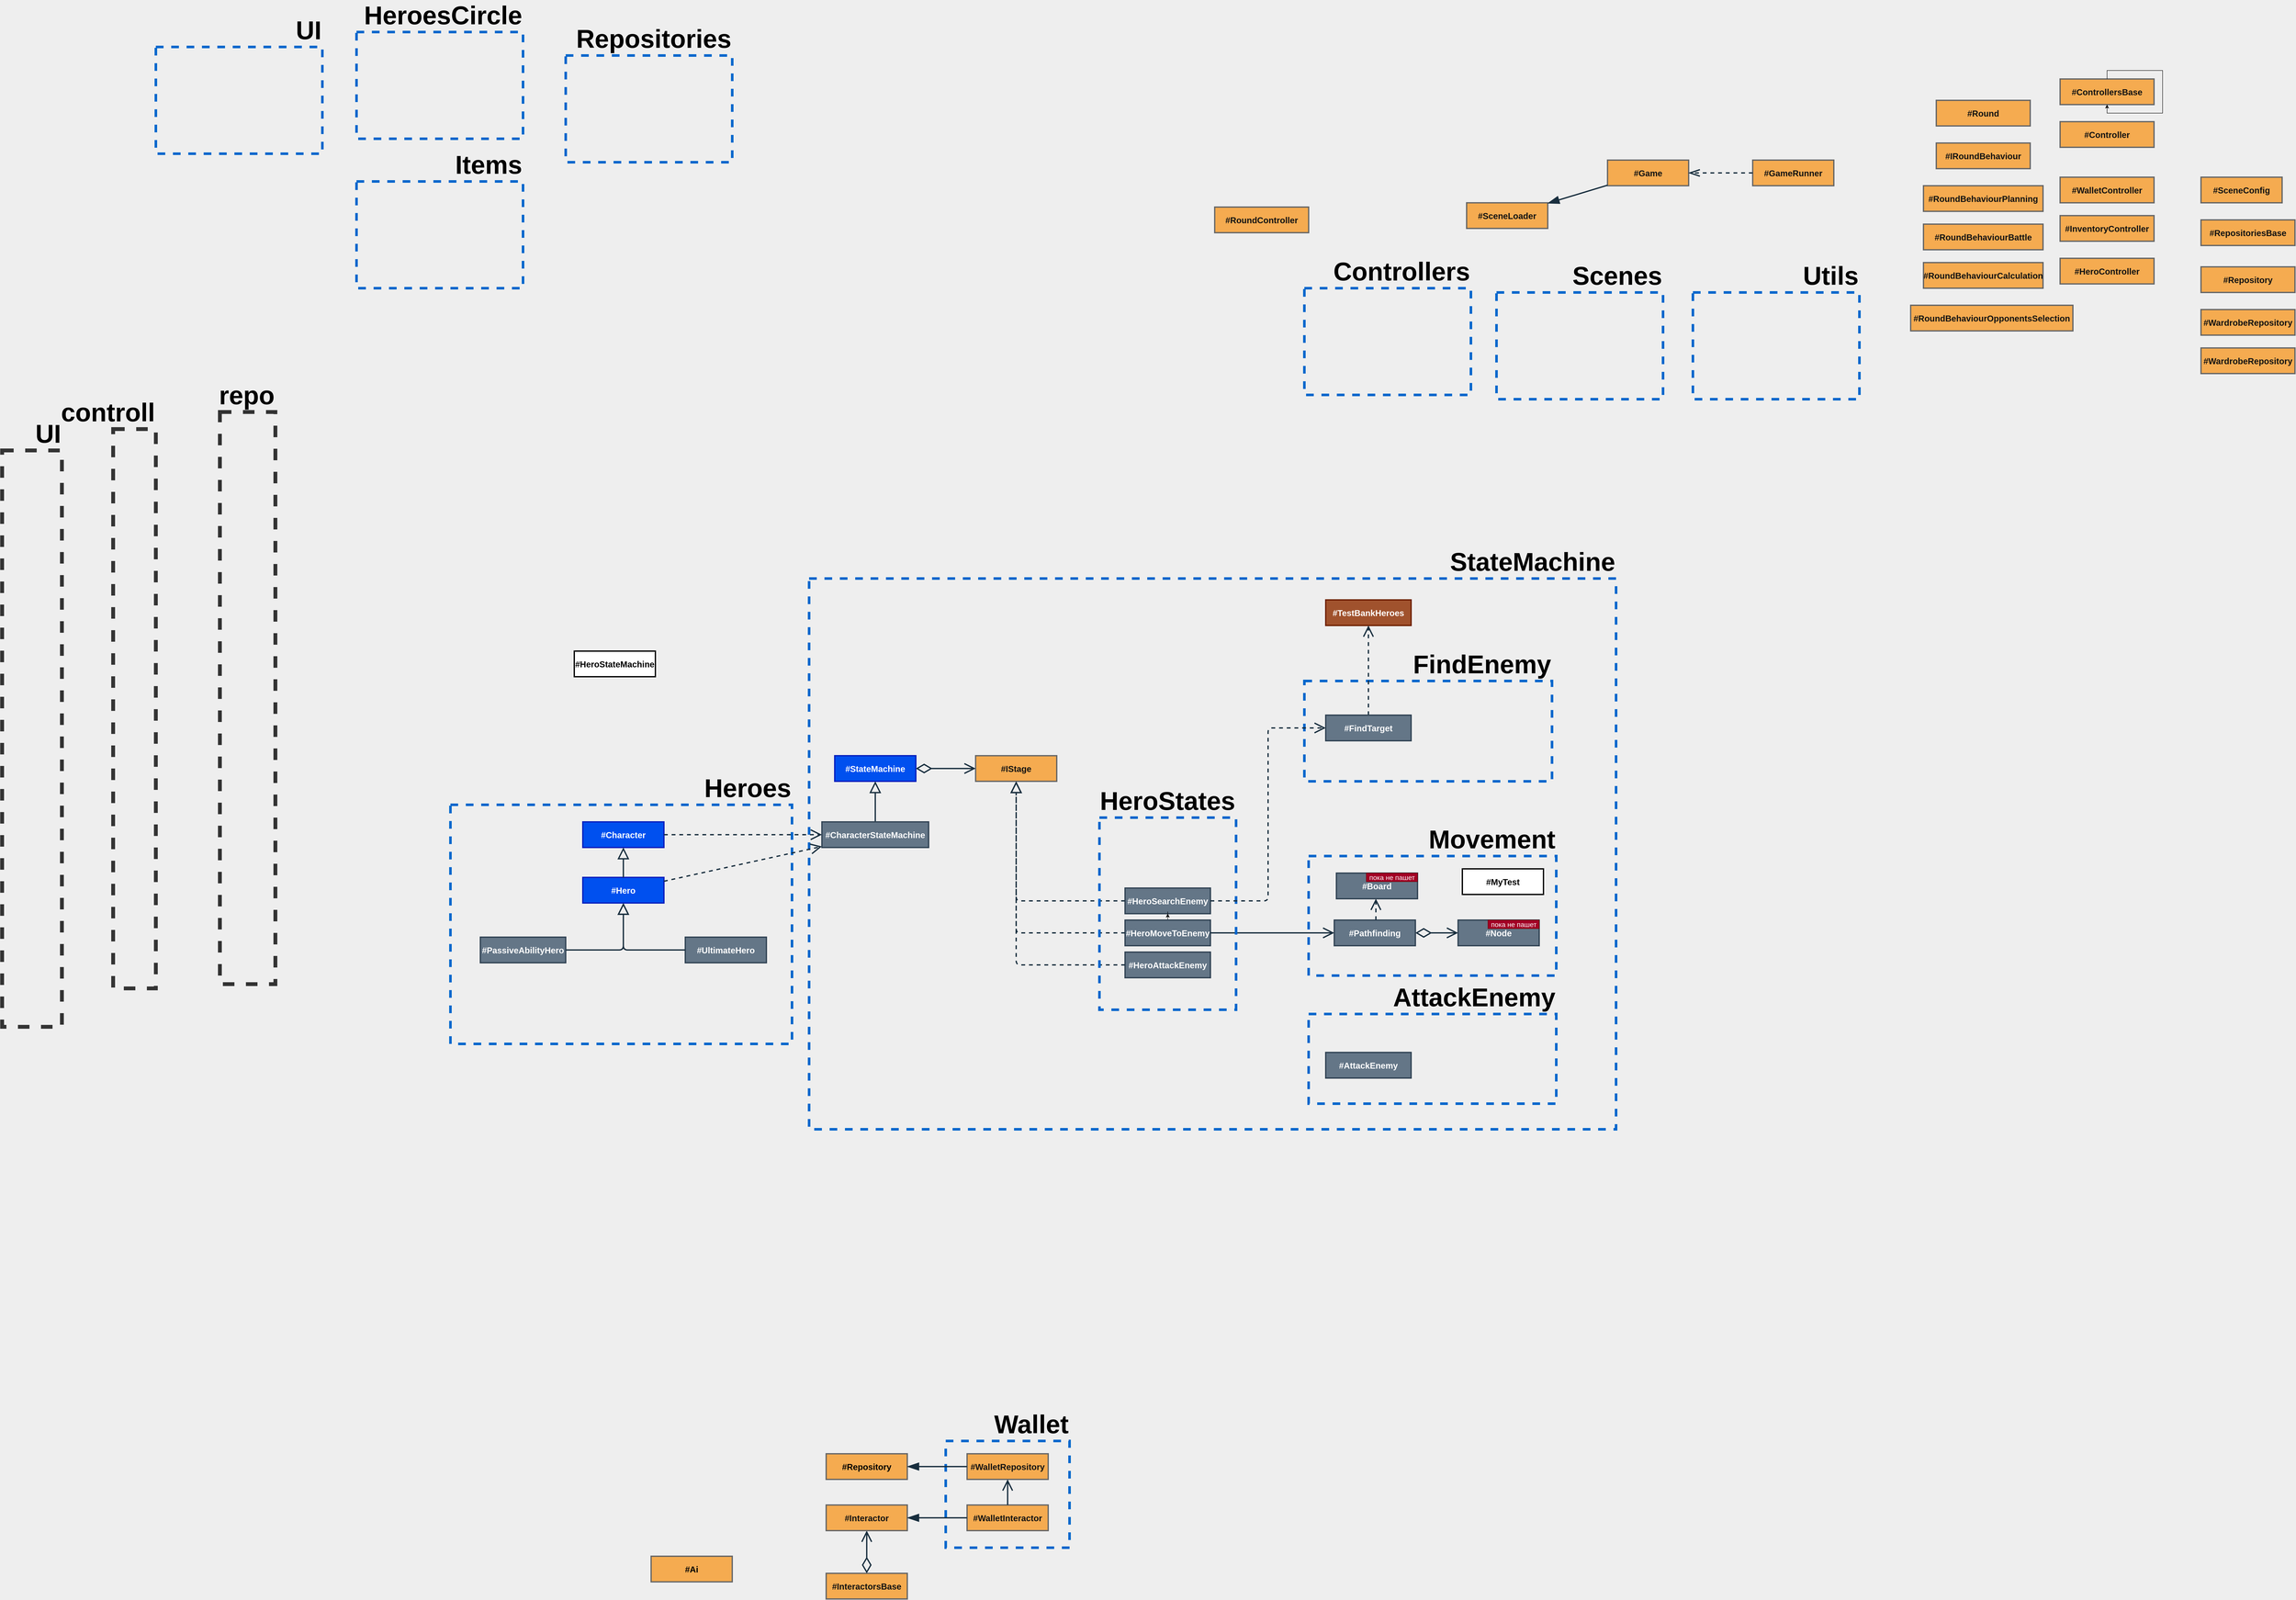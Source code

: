 <mxfile>
    <diagram id="mgcd5vxj7Ai942f27eH_" name="Страница 1">
        <mxGraphModel dx="4901" dy="3918" grid="1" gridSize="10" guides="1" tooltips="1" connect="1" arrows="1" fold="1" page="0" pageScale="1" pageWidth="827" pageHeight="1169" background="#EEEEEE" math="0" shadow="0">
            <root>
                <mxCell id="0"/>
                <mxCell id="1" parent="0"/>
                <mxCell id="4" value="#Repository" style="whiteSpace=wrap;fillColor=#F5AB50;labelBackgroundColor=none;strokeWidth=3;strokeColor=#666666;fontSize=20;fontStyle=1;fontColor=#000000;" parent="1" vertex="1">
                    <mxGeometry x="-1480" y="280" width="190" height="60" as="geometry"/>
                </mxCell>
                <mxCell id="5" value="#InteractorsBase" style="whiteSpace=wrap;fillColor=#F5AB50;labelBackgroundColor=none;strokeWidth=3;strokeColor=#666666;fontSize=20;fontStyle=1;fontColor=#121212;" parent="1" vertex="1">
                    <mxGeometry x="-1480" y="560" width="190" height="60" as="geometry"/>
                </mxCell>
                <mxCell id="6" value="&lt;div&gt;&lt;font color=&quot;#000000&quot;&gt;Wallet&lt;/font&gt;&lt;/div&gt;" style="rounded=0;whiteSpace=wrap;html=1;fontSize=60;fillColor=none;dashed=1;strokeWidth=6;align=right;horizontal=1;verticalAlign=bottom;fontStyle=1;labelPosition=center;verticalLabelPosition=top;imageAspect=1;editable=1;movable=1;backgroundOutline=0;strokeColor=#0066CC;connectable=0;allowArrows=0;snapToPoint=0;perimeter=rectanglePerimeter;fixDash=0;autosize=0;container=1;dropTarget=0;collapsible=0;recursiveResize=1;absoluteArcSize=0;noLabel=0;portConstraintRotation=0;comic=0;moveCells=0;rotatable=0;pointerEvents=0;" parent="1" vertex="1">
                    <mxGeometry x="-1200" y="250" width="290" height="250" as="geometry"/>
                </mxCell>
                <mxCell id="9" style="rounded=1;sketch=0;orthogonalLoop=1;jettySize=auto;html=1;fontColor=#1A1A1A;startArrow=diamondThin;startFill=0;endArrow=open;endFill=0;startSize=30;endSize=20;targetPerimeterSpacing=0;strokeColor=#182E3E;strokeWidth=3;edgeStyle=elbowEdgeStyle;" parent="1" source="5" target="14" edge="1">
                    <mxGeometry relative="1" as="geometry">
                        <mxPoint x="-1700" y="70" as="sourcePoint"/>
                        <mxPoint x="-1010" y="70" as="targetPoint"/>
                    </mxGeometry>
                </mxCell>
                <mxCell id="11" value="&lt;div style=&quot;font-size: 60px&quot;&gt;&lt;font color=&quot;#000000&quot;&gt;UI&lt;/font&gt;&lt;/div&gt;" style="rounded=0;whiteSpace=wrap;html=1;fontSize=60;fillColor=none;dashed=1;strokeWidth=9;align=right;horizontal=1;verticalAlign=bottom;fontStyle=1;labelPosition=center;verticalLabelPosition=top;imageAspect=1;editable=1;movable=0;backgroundOutline=0;connectable=0;allowArrows=0;snapToPoint=0;perimeter=rectanglePerimeter;fixDash=0;autosize=0;container=1;dropTarget=0;collapsible=0;recursiveResize=1;absoluteArcSize=0;noLabel=0;portConstraintRotation=0;comic=0;moveCells=0;rotatable=0;pointerEvents=0;strokeColor=#333333;" parent="1" vertex="1">
                    <mxGeometry x="-3410" y="-2070" width="140" height="1350" as="geometry"/>
                </mxCell>
                <mxCell id="12" value="&lt;div style=&quot;font-size: 60px&quot;&gt;&lt;font color=&quot;#000000&quot;&gt;controll&lt;/font&gt;&lt;/div&gt;" style="rounded=0;whiteSpace=wrap;html=1;fontSize=60;fillColor=none;dashed=1;strokeWidth=9;align=right;horizontal=1;verticalAlign=bottom;fontStyle=1;labelPosition=center;verticalLabelPosition=top;imageAspect=1;editable=1;movable=0;backgroundOutline=0;connectable=0;allowArrows=0;snapToPoint=0;perimeter=rectanglePerimeter;fixDash=0;autosize=0;container=1;dropTarget=0;collapsible=0;recursiveResize=1;absoluteArcSize=0;noLabel=0;portConstraintRotation=0;comic=0;moveCells=0;rotatable=0;pointerEvents=0;strokeColor=#333333;" parent="1" vertex="1">
                    <mxGeometry x="-3150" y="-2120" width="100" height="1310" as="geometry"/>
                </mxCell>
                <mxCell id="13" value="&lt;div style=&quot;font-size: 60px&quot;&gt;&lt;font color=&quot;#000000&quot;&gt;repo&lt;/font&gt;&lt;/div&gt;" style="rounded=0;whiteSpace=wrap;html=1;fontSize=60;fillColor=none;dashed=1;strokeWidth=9;align=right;horizontal=1;verticalAlign=bottom;fontStyle=1;labelPosition=center;verticalLabelPosition=top;imageAspect=1;editable=1;movable=0;backgroundOutline=0;connectable=0;allowArrows=0;snapToPoint=0;perimeter=rectanglePerimeter;fixDash=0;autosize=0;container=1;dropTarget=0;collapsible=0;recursiveResize=1;absoluteArcSize=0;noLabel=0;portConstraintRotation=0;comic=0;moveCells=0;rotatable=0;pointerEvents=0;strokeColor=#333333;" parent="1" vertex="1">
                    <mxGeometry x="-2900" y="-2160" width="130" height="1340" as="geometry"/>
                </mxCell>
                <mxCell id="14" value="#Interactor" style="whiteSpace=wrap;fillColor=#F5AB50;labelBackgroundColor=none;strokeWidth=3;strokeColor=#666666;fontSize=20;fontStyle=1;fontColor=#121212;" parent="1" vertex="1">
                    <mxGeometry x="-1480" y="400" width="190" height="60" as="geometry"/>
                </mxCell>
                <mxCell id="15" value="#WalletRepository" style="whiteSpace=wrap;fillColor=#F5AB50;labelBackgroundColor=none;strokeWidth=3;strokeColor=#666666;fontSize=20;fontStyle=1;fontColor=#121212;" parent="1" vertex="1">
                    <mxGeometry x="-1150" y="280" width="190" height="60" as="geometry"/>
                </mxCell>
                <mxCell id="16" value="#WalletInteractor" style="whiteSpace=wrap;fillColor=#F5AB50;labelBackgroundColor=none;strokeWidth=3;strokeColor=#666666;fontSize=20;fontStyle=1;fontColor=#121212;" parent="1" vertex="1">
                    <mxGeometry x="-1150" y="400" width="190" height="60" as="geometry"/>
                </mxCell>
                <mxCell id="17" style="rounded=1;sketch=0;orthogonalLoop=1;jettySize=auto;html=1;fontColor=#1A1A1A;startArrow=none;startFill=0;endArrow=blockThin;endFill=1;startSize=30;endSize=20;targetPerimeterSpacing=0;strokeColor=#182E3E;strokeWidth=3;" parent="1" source="16" target="14" edge="1">
                    <mxGeometry relative="1" as="geometry">
                        <mxPoint x="-1080" y="840" as="sourcePoint"/>
                        <mxPoint x="-1570" y="560" as="targetPoint"/>
                    </mxGeometry>
                </mxCell>
                <mxCell id="18" style="rounded=1;sketch=0;orthogonalLoop=1;jettySize=auto;html=1;fontColor=#1A1A1A;startArrow=none;startFill=0;endArrow=blockThin;endFill=1;startSize=30;endSize=20;targetPerimeterSpacing=0;strokeColor=#182E3E;strokeWidth=3;" parent="1" source="15" target="4" edge="1">
                    <mxGeometry relative="1" as="geometry">
                        <mxPoint x="-1140" y="680" as="sourcePoint"/>
                        <mxPoint x="-1560" y="590" as="targetPoint"/>
                    </mxGeometry>
                </mxCell>
                <mxCell id="20" style="rounded=1;sketch=0;orthogonalLoop=1;jettySize=auto;html=1;fontColor=#1A1A1A;startArrow=none;startFill=0;endArrow=open;endFill=0;startSize=30;endSize=20;targetPerimeterSpacing=0;strokeColor=#182E3E;strokeWidth=3;edgeStyle=elbowEdgeStyle;" parent="1" source="16" target="15" edge="1">
                    <mxGeometry relative="1" as="geometry">
                        <mxPoint x="-1870" y="170.0" as="sourcePoint"/>
                        <mxPoint x="-1180" y="170.0" as="targetPoint"/>
                    </mxGeometry>
                </mxCell>
                <mxCell id="21" value="#Board" style="whiteSpace=wrap;fillColor=#647687;labelBackgroundColor=none;strokeWidth=3;strokeColor=#314354;fontSize=20;fontStyle=1;fontColor=#ffffff;" parent="1" vertex="1">
                    <mxGeometry x="-285" y="-1080" width="190" height="60" as="geometry"/>
                </mxCell>
                <mxCell id="22" value="#Pathfinding" style="whiteSpace=wrap;fillColor=#647687;labelBackgroundColor=none;strokeWidth=3;strokeColor=#314354;fontSize=20;fontStyle=1;fontColor=#ffffff;" parent="1" vertex="1">
                    <mxGeometry x="-290" y="-970" width="190" height="60" as="geometry"/>
                </mxCell>
                <mxCell id="23" value="#Node" style="whiteSpace=wrap;fillColor=#647687;labelBackgroundColor=none;strokeWidth=3;strokeColor=#314354;fontSize=20;fontStyle=1;fontColor=#ffffff;" parent="1" vertex="1">
                    <mxGeometry y="-970" width="190" height="60" as="geometry"/>
                </mxCell>
                <mxCell id="24" style="rounded=1;sketch=0;orthogonalLoop=1;jettySize=auto;html=1;fontColor=#1A1A1A;startArrow=diamondThin;startFill=0;endArrow=open;endFill=0;startSize=30;endSize=20;targetPerimeterSpacing=0;strokeColor=#182E3E;strokeWidth=3;edgeStyle=elbowEdgeStyle;" parent="1" source="22" target="23" edge="1">
                    <mxGeometry relative="1" as="geometry">
                        <mxPoint x="305" y="-340" as="sourcePoint"/>
                        <mxPoint x="305" y="-440" as="targetPoint"/>
                    </mxGeometry>
                </mxCell>
                <mxCell id="25" value="#Ai" style="whiteSpace=wrap;fillColor=#F5AB50;labelBackgroundColor=none;strokeWidth=3;strokeColor=#666666;fontSize=20;fontStyle=1;fontColor=#000000;" parent="1" vertex="1">
                    <mxGeometry x="-1890" y="520" width="190" height="60" as="geometry"/>
                </mxCell>
                <mxCell id="26" style="rounded=1;sketch=0;orthogonalLoop=1;jettySize=auto;html=1;fontColor=#1A1A1A;startArrow=none;startFill=0;endArrow=open;endFill=0;startSize=30;endSize=20;targetPerimeterSpacing=0;strokeColor=#182E3E;strokeWidth=3;edgeStyle=elbowEdgeStyle;dashed=1;" parent="1" source="22" target="21" edge="1">
                    <mxGeometry relative="1" as="geometry">
                        <mxPoint x="-45" y="-260" as="sourcePoint"/>
                        <mxPoint x="-45" y="-390" as="targetPoint"/>
                    </mxGeometry>
                </mxCell>
                <mxCell id="27" value="#Game" style="whiteSpace=wrap;fillColor=#F5AB50;labelBackgroundColor=none;strokeWidth=3;strokeColor=#666666;fontSize=20;fontStyle=1;fontColor=#121212;" parent="1" vertex="1">
                    <mxGeometry x="350" y="-2750" width="190" height="60" as="geometry"/>
                </mxCell>
                <mxCell id="28" value="#GameRunner" style="whiteSpace=wrap;fillColor=#F5AB50;labelBackgroundColor=none;strokeWidth=3;strokeColor=#666666;fontSize=20;fontStyle=1;fontColor=#121212;" parent="1" vertex="1">
                    <mxGeometry x="690" y="-2750" width="190" height="60" as="geometry"/>
                </mxCell>
                <mxCell id="29" value="#SceneConfig" style="whiteSpace=wrap;fillColor=#F5AB50;labelBackgroundColor=none;strokeWidth=3;strokeColor=#666666;fontSize=20;fontStyle=1;fontColor=#121212;" parent="1" vertex="1">
                    <mxGeometry x="1740" y="-2710" width="190" height="60" as="geometry"/>
                </mxCell>
                <mxCell id="30" value="#ControllersBase" style="whiteSpace=wrap;fillColor=#F5AB50;labelBackgroundColor=none;strokeWidth=3;strokeColor=#666666;fontSize=20;fontStyle=1;fontColor=#121212;" parent="1" vertex="1">
                    <mxGeometry x="1410" y="-2940" width="220" height="60" as="geometry"/>
                </mxCell>
                <mxCell id="31" value="#RepositoriesBase" style="whiteSpace=wrap;fillColor=#F5AB50;labelBackgroundColor=none;strokeWidth=3;strokeColor=#666666;fontSize=20;fontStyle=1;fontColor=#121212;" parent="1" vertex="1">
                    <mxGeometry x="1740" y="-2610" width="220" height="60" as="geometry"/>
                </mxCell>
                <mxCell id="32" value="#WardrobeRepository" style="whiteSpace=wrap;fillColor=#F5AB50;labelBackgroundColor=none;strokeWidth=3;strokeColor=#666666;fontSize=20;fontStyle=1;fontColor=#121212;" parent="1" vertex="1">
                    <mxGeometry x="1740" y="-2400" width="220" height="60" as="geometry"/>
                </mxCell>
                <mxCell id="33" value="#WalletController" style="whiteSpace=wrap;fillColor=#F5AB50;labelBackgroundColor=none;strokeWidth=3;strokeColor=#666666;fontSize=20;fontStyle=1;fontColor=#121212;" parent="1" vertex="1">
                    <mxGeometry x="1410" y="-2710" width="220" height="60" as="geometry"/>
                </mxCell>
                <mxCell id="34" value="#WardrobeRepository" style="whiteSpace=wrap;fillColor=#F5AB50;labelBackgroundColor=none;strokeWidth=3;strokeColor=#666666;fontSize=20;fontStyle=1;fontColor=#121212;" parent="1" vertex="1">
                    <mxGeometry x="1740" y="-2310" width="220" height="60" as="geometry"/>
                </mxCell>
                <mxCell id="35" value="#InventoryController" style="whiteSpace=wrap;fillColor=#F5AB50;labelBackgroundColor=none;strokeWidth=3;strokeColor=#666666;fontSize=20;fontStyle=1;fontColor=#121212;" parent="1" vertex="1">
                    <mxGeometry x="1410" y="-2620" width="220" height="60" as="geometry"/>
                </mxCell>
                <mxCell id="36" value="#HeroController" style="whiteSpace=wrap;fillColor=#F5AB50;labelBackgroundColor=none;strokeWidth=3;strokeColor=#666666;fontSize=20;fontStyle=1;fontColor=#121212;" parent="1" vertex="1">
                    <mxGeometry x="1410" y="-2520" width="220" height="60" as="geometry"/>
                </mxCell>
                <mxCell id="39" value="#Repository" style="whiteSpace=wrap;fillColor=#F5AB50;labelBackgroundColor=none;strokeWidth=3;strokeColor=#666666;fontSize=20;fontStyle=1;fontColor=#121212;" parent="1" vertex="1">
                    <mxGeometry x="1740" y="-2500" width="220" height="60" as="geometry"/>
                </mxCell>
                <mxCell id="41" value="#Controller" style="whiteSpace=wrap;fillColor=#F5AB50;labelBackgroundColor=none;strokeWidth=3;strokeColor=#666666;fontSize=20;fontStyle=1;fontColor=#121212;" parent="1" vertex="1">
                    <mxGeometry x="1410" y="-2840" width="220" height="60" as="geometry"/>
                </mxCell>
                <mxCell id="42" style="edgeStyle=orthogonalEdgeStyle;rounded=0;orthogonalLoop=1;jettySize=auto;html=1;exitX=0.5;exitY=0;exitDx=0;exitDy=0;" parent="1" source="30" target="30" edge="1">
                    <mxGeometry relative="1" as="geometry"/>
                </mxCell>
                <mxCell id="43" value="#RoundController" style="whiteSpace=wrap;fillColor=#F5AB50;labelBackgroundColor=none;strokeWidth=3;strokeColor=#666666;fontSize=20;fontStyle=1;fontColor=#121212;" parent="1" vertex="1">
                    <mxGeometry x="-570" y="-2640" width="220" height="60" as="geometry"/>
                </mxCell>
                <mxCell id="44" value="#Round" style="whiteSpace=wrap;fillColor=#F5AB50;labelBackgroundColor=none;strokeWidth=3;strokeColor=#666666;fontSize=20;fontStyle=1;fontColor=#121212;" parent="1" vertex="1">
                    <mxGeometry x="1120" y="-2890" width="220" height="60" as="geometry"/>
                </mxCell>
                <mxCell id="45" value="#IRoundBehaviour" style="whiteSpace=wrap;fillColor=#F5AB50;labelBackgroundColor=none;strokeWidth=3;strokeColor=#666666;fontSize=20;fontStyle=1;fontColor=#121212;" parent="1" vertex="1">
                    <mxGeometry x="1120" y="-2790" width="220" height="60" as="geometry"/>
                </mxCell>
                <mxCell id="46" value="#RoundBehaviourPlanning" style="whiteSpace=wrap;fillColor=#F5AB50;labelBackgroundColor=none;strokeWidth=3;strokeColor=#666666;fontSize=20;fontStyle=1;fontColor=#121212;" parent="1" vertex="1">
                    <mxGeometry x="1090" y="-2690" width="280" height="60" as="geometry"/>
                </mxCell>
                <mxCell id="47" value="#RoundBehaviourBattle" style="whiteSpace=wrap;fillColor=#F5AB50;labelBackgroundColor=none;strokeWidth=3;strokeColor=#666666;fontSize=20;fontStyle=1;fontColor=#121212;" parent="1" vertex="1">
                    <mxGeometry x="1090" y="-2600" width="280" height="60" as="geometry"/>
                </mxCell>
                <mxCell id="48" value="#RoundBehaviourCalculation" style="whiteSpace=wrap;fillColor=#F5AB50;labelBackgroundColor=none;strokeWidth=3;strokeColor=#666666;fontSize=20;fontStyle=1;fontColor=#121212;" parent="1" vertex="1">
                    <mxGeometry x="1090" y="-2510" width="280" height="60" as="geometry"/>
                </mxCell>
                <mxCell id="49" value="#RoundBehaviourOpponentsSelection" style="whiteSpace=wrap;fillColor=#F5AB50;labelBackgroundColor=none;strokeWidth=3;strokeColor=#666666;fontSize=20;fontStyle=1;fontColor=#121212;" parent="1" vertex="1">
                    <mxGeometry x="1060" y="-2410" width="380" height="60" as="geometry"/>
                </mxCell>
                <mxCell id="50" style="rounded=1;sketch=0;orthogonalLoop=1;jettySize=auto;html=1;fontColor=#1A1A1A;startArrow=none;startFill=0;endArrow=openThin;endFill=0;startSize=30;endSize=20;targetPerimeterSpacing=0;strokeColor=#182E3E;strokeWidth=3;dashed=1;" parent="1" source="28" target="27" edge="1">
                    <mxGeometry relative="1" as="geometry">
                        <mxPoint x="600" y="-2690.69" as="sourcePoint"/>
                        <mxPoint x="460" y="-2690.69" as="targetPoint"/>
                        <Array as="points">
                            <mxPoint x="645" y="-2720"/>
                        </Array>
                    </mxGeometry>
                </mxCell>
                <mxCell id="51" value="#SceneLoader" style="whiteSpace=wrap;fillColor=#F5AB50;labelBackgroundColor=none;strokeWidth=3;strokeColor=#666666;fontSize=20;fontStyle=1;fontColor=#121212;" parent="1" vertex="1">
                    <mxGeometry x="20" y="-2650" width="190" height="60" as="geometry"/>
                </mxCell>
                <mxCell id="53" style="rounded=1;sketch=0;orthogonalLoop=1;jettySize=auto;html=1;fontColor=#1A1A1A;startArrow=none;startFill=0;endArrow=blockThin;endFill=1;startSize=30;endSize=20;targetPerimeterSpacing=0;strokeColor=#182E3E;strokeWidth=3;" parent="1" source="27" target="51" edge="1">
                    <mxGeometry relative="1" as="geometry">
                        <mxPoint x="600" y="-2500" as="sourcePoint"/>
                        <mxPoint x="460" y="-2500" as="targetPoint"/>
                    </mxGeometry>
                </mxCell>
                <mxCell id="54" value="&lt;font color=&quot;#000000&quot;&gt;Controllers&lt;/font&gt;" style="rounded=0;whiteSpace=wrap;html=1;fontSize=60;fillColor=none;dashed=1;strokeWidth=6;align=right;horizontal=1;verticalAlign=bottom;fontStyle=1;labelPosition=center;verticalLabelPosition=top;imageAspect=1;editable=1;movable=1;backgroundOutline=0;strokeColor=#0066CC;connectable=0;allowArrows=0;snapToPoint=0;perimeter=rectanglePerimeter;fixDash=0;autosize=0;container=1;dropTarget=0;collapsible=0;recursiveResize=1;absoluteArcSize=0;noLabel=0;portConstraintRotation=0;comic=0;moveCells=0;rotatable=0;pointerEvents=0;" parent="1" vertex="1">
                    <mxGeometry x="-360" y="-2450" width="390" height="250" as="geometry"/>
                </mxCell>
                <mxCell id="55" value="&lt;font color=&quot;#000000&quot;&gt;Heroes&lt;/font&gt;" style="rounded=0;whiteSpace=wrap;html=1;fontSize=60;fillColor=none;dashed=1;strokeWidth=6;align=right;horizontal=1;verticalAlign=bottom;fontStyle=1;labelPosition=center;verticalLabelPosition=top;imageAspect=1;editable=1;movable=1;backgroundOutline=0;strokeColor=#0066CC;connectable=0;allowArrows=0;snapToPoint=0;perimeter=rectanglePerimeter;fixDash=0;autosize=0;container=1;dropTarget=0;collapsible=0;recursiveResize=1;absoluteArcSize=0;noLabel=0;portConstraintRotation=0;comic=0;moveCells=0;rotatable=0;pointerEvents=0;" parent="1" vertex="1">
                    <mxGeometry x="-2360" y="-1240" width="800" height="560" as="geometry"/>
                </mxCell>
                <mxCell id="56" value="&lt;font color=&quot;#000000&quot;&gt;HeroesCircle&lt;/font&gt;" style="rounded=0;whiteSpace=wrap;html=1;fontSize=60;fillColor=none;dashed=1;strokeWidth=6;align=right;horizontal=1;verticalAlign=bottom;fontStyle=1;labelPosition=center;verticalLabelPosition=top;imageAspect=1;editable=1;movable=1;backgroundOutline=0;strokeColor=#0066CC;connectable=0;allowArrows=0;snapToPoint=0;perimeter=rectanglePerimeter;fixDash=0;autosize=0;container=1;dropTarget=0;collapsible=0;recursiveResize=1;absoluteArcSize=0;noLabel=0;portConstraintRotation=0;comic=0;moveCells=0;rotatable=0;pointerEvents=0;" parent="1" vertex="1">
                    <mxGeometry x="-2580" y="-3050" width="390" height="250" as="geometry"/>
                </mxCell>
                <mxCell id="57" value="&lt;font color=&quot;#000000&quot;&gt;Items&lt;/font&gt;" style="rounded=0;whiteSpace=wrap;html=1;fontSize=60;fillColor=none;dashed=1;strokeWidth=6;align=right;horizontal=1;verticalAlign=bottom;fontStyle=1;labelPosition=center;verticalLabelPosition=top;imageAspect=1;editable=1;movable=1;backgroundOutline=0;strokeColor=#0066CC;connectable=0;allowArrows=0;snapToPoint=0;perimeter=rectanglePerimeter;fixDash=0;autosize=0;container=1;dropTarget=0;collapsible=0;recursiveResize=1;absoluteArcSize=0;noLabel=0;portConstraintRotation=0;comic=0;moveCells=0;rotatable=0;pointerEvents=0;" parent="1" vertex="1">
                    <mxGeometry x="-2580" y="-2700" width="390" height="250" as="geometry"/>
                </mxCell>
                <mxCell id="58" value="&lt;font color=&quot;#000000&quot;&gt;Repositories&lt;/font&gt;" style="rounded=0;whiteSpace=wrap;html=1;fontSize=60;fillColor=none;dashed=1;strokeWidth=6;align=right;horizontal=1;verticalAlign=bottom;fontStyle=1;labelPosition=center;verticalLabelPosition=top;imageAspect=1;editable=1;movable=1;backgroundOutline=0;strokeColor=#0066CC;connectable=0;allowArrows=0;snapToPoint=0;perimeter=rectanglePerimeter;fixDash=0;autosize=0;container=1;dropTarget=0;collapsible=0;recursiveResize=1;absoluteArcSize=0;noLabel=0;portConstraintRotation=0;comic=0;moveCells=0;rotatable=0;pointerEvents=0;" parent="1" vertex="1">
                    <mxGeometry x="-2090" y="-2995" width="390" height="250" as="geometry"/>
                </mxCell>
                <mxCell id="59" value="&lt;font color=&quot;#000000&quot;&gt;Scenes&lt;/font&gt;" style="rounded=0;whiteSpace=wrap;html=1;fontSize=60;fillColor=none;dashed=1;strokeWidth=6;align=right;horizontal=1;verticalAlign=bottom;fontStyle=1;labelPosition=center;verticalLabelPosition=top;imageAspect=1;editable=1;movable=1;backgroundOutline=0;strokeColor=#0066CC;connectable=0;allowArrows=0;snapToPoint=0;perimeter=rectanglePerimeter;fixDash=0;autosize=0;container=1;dropTarget=0;collapsible=0;recursiveResize=1;absoluteArcSize=0;noLabel=0;portConstraintRotation=0;comic=0;moveCells=0;rotatable=0;pointerEvents=0;" parent="1" vertex="1">
                    <mxGeometry x="90" y="-2440" width="390" height="250" as="geometry"/>
                </mxCell>
                <mxCell id="60" value="&lt;font color=&quot;#000000&quot;&gt;StateMachine&lt;/font&gt;" style="rounded=0;whiteSpace=wrap;html=1;fontSize=60;fillColor=none;dashed=1;strokeWidth=6;align=right;horizontal=1;verticalAlign=bottom;fontStyle=1;labelPosition=center;verticalLabelPosition=top;imageAspect=1;editable=1;movable=1;backgroundOutline=0;strokeColor=#0066CC;connectable=0;allowArrows=0;snapToPoint=0;perimeter=rectanglePerimeter;fixDash=0;autosize=0;container=1;dropTarget=0;collapsible=0;recursiveResize=1;absoluteArcSize=0;noLabel=0;portConstraintRotation=0;comic=0;moveCells=0;rotatable=0;pointerEvents=0;" parent="1" vertex="1">
                    <mxGeometry x="-1520" y="-1770" width="1890" height="1290" as="geometry"/>
                </mxCell>
                <mxCell id="61" value="&lt;font color=&quot;#000000&quot;&gt;UI&lt;/font&gt;" style="rounded=0;whiteSpace=wrap;html=1;fontSize=60;fillColor=none;dashed=1;strokeWidth=6;align=right;horizontal=1;verticalAlign=bottom;fontStyle=1;labelPosition=center;verticalLabelPosition=top;imageAspect=1;editable=1;movable=1;backgroundOutline=0;strokeColor=#0066CC;connectable=0;allowArrows=0;snapToPoint=0;perimeter=rectanglePerimeter;fixDash=0;autosize=0;container=1;dropTarget=0;collapsible=0;recursiveResize=1;absoluteArcSize=0;noLabel=0;portConstraintRotation=0;comic=0;moveCells=0;rotatable=0;pointerEvents=0;" parent="1" vertex="1">
                    <mxGeometry x="-3050" y="-3015" width="390" height="250" as="geometry"/>
                </mxCell>
                <mxCell id="62" value="&lt;font color=&quot;#000000&quot;&gt;Utils&lt;/font&gt;" style="rounded=0;whiteSpace=wrap;html=1;fontSize=60;fillColor=none;dashed=1;strokeWidth=6;align=right;horizontal=1;verticalAlign=bottom;fontStyle=1;labelPosition=center;verticalLabelPosition=top;imageAspect=1;editable=1;movable=1;backgroundOutline=0;strokeColor=#0066CC;connectable=0;allowArrows=0;snapToPoint=0;perimeter=rectanglePerimeter;fixDash=0;autosize=0;container=1;dropTarget=0;collapsible=0;recursiveResize=1;absoluteArcSize=0;noLabel=0;portConstraintRotation=0;comic=0;moveCells=0;rotatable=0;pointerEvents=0;" parent="1" vertex="1">
                    <mxGeometry x="550" y="-2440" width="390" height="250" as="geometry"/>
                </mxCell>
                <mxCell id="63" value="#Hero" style="whiteSpace=wrap;fillColor=#0050ef;labelBackgroundColor=none;strokeWidth=3;strokeColor=#001DBC;fontSize=20;fontStyle=1;fontColor=#ffffff;" parent="1" vertex="1">
                    <mxGeometry x="-2050" y="-1070" width="190" height="60" as="geometry"/>
                </mxCell>
                <mxCell id="65" value="#PassiveAbilityHero" style="whiteSpace=wrap;fillColor=#647687;labelBackgroundColor=none;strokeWidth=3;strokeColor=#314354;fontSize=20;fontStyle=1;fontColor=#ffffff;" parent="1" vertex="1">
                    <mxGeometry x="-2290" y="-930" width="200" height="60" as="geometry"/>
                </mxCell>
                <mxCell id="82" value="#UltimateHero" style="whiteSpace=wrap;fillColor=#647687;labelBackgroundColor=none;strokeWidth=3;strokeColor=#314354;fontSize=20;fontStyle=1;fontColor=#ffffff;" parent="1" vertex="1">
                    <mxGeometry x="-1810" y="-930" width="190" height="60" as="geometry"/>
                </mxCell>
                <mxCell id="84" value="#HeroStateMachine" style="whiteSpace=wrap;labelBackgroundColor=none;strokeWidth=3;fontSize=20;fontStyle=1;" parent="1" vertex="1">
                    <mxGeometry x="-2070" y="-1600" width="190" height="60" as="geometry"/>
                </mxCell>
                <mxCell id="95" value="#StateMachine" style="whiteSpace=wrap;fillColor=#0050ef;labelBackgroundColor=none;strokeWidth=3;strokeColor=#001DBC;fontSize=20;fontStyle=1;fontColor=#ffffff;" parent="1" vertex="1">
                    <mxGeometry x="-1460" y="-1355" width="190" height="60" as="geometry"/>
                </mxCell>
                <mxCell id="97" style="rounded=1;sketch=0;orthogonalLoop=1;jettySize=auto;html=1;fontColor=#1A1A1A;startArrow=none;startFill=0;endArrow=block;endFill=0;startSize=30;endSize=20;targetPerimeterSpacing=0;strokeColor=#182E3E;strokeWidth=3;edgeStyle=orthogonalEdgeStyle;" parent="1" source="65" target="63" edge="1">
                    <mxGeometry relative="1" as="geometry">
                        <mxPoint x="-1779.999" y="-320" as="sourcePoint"/>
                        <mxPoint x="-1779.999" y="-450" as="targetPoint"/>
                    </mxGeometry>
                </mxCell>
                <mxCell id="98" style="rounded=1;sketch=0;orthogonalLoop=1;jettySize=auto;html=1;fontColor=#1A1A1A;startArrow=none;startFill=0;endArrow=block;endFill=0;startSize=30;endSize=20;targetPerimeterSpacing=0;strokeColor=#182E3E;strokeWidth=3;edgeStyle=orthogonalEdgeStyle;shadow=0;" parent="1" source="82" target="63" edge="1">
                    <mxGeometry relative="1" as="geometry">
                        <mxPoint x="-2100" y="-890.0" as="sourcePoint"/>
                        <mxPoint x="-1944.941" y="-990" as="targetPoint"/>
                    </mxGeometry>
                </mxCell>
                <mxCell id="99" style="rounded=1;sketch=0;orthogonalLoop=1;jettySize=auto;html=1;fontColor=#1A1A1A;startArrow=none;startFill=0;endArrow=open;endFill=0;startSize=30;endSize=20;targetPerimeterSpacing=0;strokeColor=#182E3E;strokeWidth=3;dashed=1;" parent="1" source="63" target="130" edge="1">
                    <mxGeometry relative="1" as="geometry">
                        <mxPoint x="-1955" y="-950" as="sourcePoint"/>
                        <mxPoint x="-1770" y="-1090" as="targetPoint"/>
                    </mxGeometry>
                </mxCell>
                <mxCell id="101" style="rounded=1;sketch=0;orthogonalLoop=1;jettySize=auto;html=1;fontColor=#1A1A1A;startArrow=none;startFill=0;endArrow=block;endFill=0;startSize=30;endSize=20;targetPerimeterSpacing=0;strokeColor=#182E3E;strokeWidth=3;edgeStyle=orthogonalEdgeStyle;" parent="1" source="130" target="95" edge="1">
                    <mxGeometry relative="1" as="geometry">
                        <mxPoint x="-1850" y="-1150" as="sourcePoint"/>
                        <mxPoint x="-1440" y="-1150" as="targetPoint"/>
                    </mxGeometry>
                </mxCell>
                <mxCell id="102" value="#IStage" style="whiteSpace=wrap;fillColor=#F5AB50;labelBackgroundColor=none;strokeWidth=3;strokeColor=#666666;fontSize=20;fontStyle=1;fontColor=#121212;" parent="1" vertex="1">
                    <mxGeometry x="-1130" y="-1355" width="190" height="60" as="geometry"/>
                </mxCell>
                <mxCell id="103" style="rounded=1;sketch=0;orthogonalLoop=1;jettySize=auto;html=1;fontColor=#1A1A1A;startArrow=diamondThin;startFill=0;endArrow=open;endFill=0;startSize=30;endSize=20;targetPerimeterSpacing=0;strokeColor=#182E3E;strokeWidth=3;" parent="1" source="95" target="102" edge="1">
                    <mxGeometry relative="1" as="geometry">
                        <mxPoint x="-1850" y="-1185" as="sourcePoint"/>
                        <mxPoint x="-1450" y="-1185" as="targetPoint"/>
                    </mxGeometry>
                </mxCell>
                <mxCell id="104" value="#HeroSearchEnemy" style="whiteSpace=wrap;fillColor=#647687;labelBackgroundColor=none;strokeWidth=3;strokeColor=#314354;fontSize=20;fontStyle=1;fontColor=#ffffff;" parent="1" vertex="1">
                    <mxGeometry x="-780" y="-1045" width="200" height="60" as="geometry"/>
                </mxCell>
                <mxCell id="105" style="rounded=1;sketch=0;orthogonalLoop=1;jettySize=auto;html=1;fontColor=#1A1A1A;startArrow=none;startFill=0;endArrow=block;endFill=0;startSize=30;endSize=20;targetPerimeterSpacing=0;strokeColor=#182E3E;strokeWidth=3;edgeStyle=orthogonalEdgeStyle;dashed=1;" parent="1" source="104" target="102" edge="1">
                    <mxGeometry relative="1" as="geometry">
                        <mxPoint x="-1355" y="-1060" as="sourcePoint"/>
                        <mxPoint x="-1355" y="-1130" as="targetPoint"/>
                    </mxGeometry>
                </mxCell>
                <mxCell id="106" value="#HeroAttackEnemy" style="whiteSpace=wrap;fillColor=#647687;labelBackgroundColor=none;strokeWidth=3;strokeColor=#314354;fontSize=20;fontStyle=1;fontColor=#ffffff;" parent="1" vertex="1">
                    <mxGeometry x="-780" y="-895" width="200" height="60" as="geometry"/>
                </mxCell>
                <mxCell id="118" value="" style="edgeStyle=orthogonalEdgeStyle;rounded=0;orthogonalLoop=1;jettySize=auto;html=1;startArrow=none;startFill=0;" parent="1" source="107" target="104" edge="1">
                    <mxGeometry relative="1" as="geometry"/>
                </mxCell>
                <mxCell id="107" value="#HeroMoveToEnemy" style="whiteSpace=wrap;fillColor=#647687;labelBackgroundColor=none;strokeWidth=3;strokeColor=#314354;fontSize=20;fontStyle=1;fontColor=#ffffff;" parent="1" vertex="1">
                    <mxGeometry x="-780" y="-970" width="200" height="60" as="geometry"/>
                </mxCell>
                <mxCell id="109" style="rounded=1;sketch=0;orthogonalLoop=1;jettySize=auto;html=1;fontColor=#1A1A1A;startArrow=none;startFill=0;endArrow=block;endFill=0;startSize=30;endSize=20;targetPerimeterSpacing=0;strokeColor=#182E3E;strokeWidth=3;edgeStyle=orthogonalEdgeStyle;dashed=1;" parent="1" source="106" target="102" edge="1">
                    <mxGeometry relative="1" as="geometry">
                        <mxPoint x="-870" y="-1030" as="sourcePoint"/>
                        <mxPoint x="-1025" y="-1130" as="targetPoint"/>
                    </mxGeometry>
                </mxCell>
                <mxCell id="110" style="rounded=1;sketch=0;orthogonalLoop=1;jettySize=auto;html=1;fontColor=#1A1A1A;startArrow=none;startFill=0;endArrow=block;endFill=0;startSize=30;endSize=20;targetPerimeterSpacing=0;strokeColor=#182E3E;strokeWidth=3;edgeStyle=orthogonalEdgeStyle;dashed=1;" parent="1" source="107" target="102" edge="1">
                    <mxGeometry relative="1" as="geometry">
                        <mxPoint x="-870" y="-940" as="sourcePoint"/>
                        <mxPoint x="-1015" y="-1120" as="targetPoint"/>
                    </mxGeometry>
                </mxCell>
                <mxCell id="112" style="rounded=1;sketch=0;orthogonalLoop=1;jettySize=auto;html=1;fontColor=#1A1A1A;startArrow=none;startFill=0;endArrow=open;endFill=0;startSize=30;endSize=20;targetPerimeterSpacing=0;strokeColor=#182E3E;strokeWidth=3;" parent="1" source="107" target="22" edge="1">
                    <mxGeometry relative="1" as="geometry">
                        <mxPoint x="-1260" y="-1160" as="sourcePoint"/>
                        <mxPoint x="-1120" y="-1160" as="targetPoint"/>
                    </mxGeometry>
                </mxCell>
                <mxCell id="113" value="&lt;font color=&quot;#000000&quot;&gt;Movement&lt;/font&gt;" style="rounded=0;whiteSpace=wrap;html=1;fontSize=60;fillColor=none;dashed=1;strokeWidth=6;align=right;horizontal=1;verticalAlign=bottom;fontStyle=1;labelPosition=center;verticalLabelPosition=top;imageAspect=1;editable=1;movable=1;backgroundOutline=0;strokeColor=#0066CC;connectable=0;allowArrows=0;snapToPoint=0;perimeter=rectanglePerimeter;fixDash=0;autosize=0;container=1;dropTarget=0;collapsible=0;recursiveResize=1;absoluteArcSize=0;noLabel=0;portConstraintRotation=0;comic=0;moveCells=0;rotatable=0;pointerEvents=0;" parent="1" vertex="1">
                    <mxGeometry x="-350" y="-1120" width="580" height="280" as="geometry"/>
                </mxCell>
                <mxCell id="114" value="пока не пашет" style="text;html=1;align=center;verticalAlign=middle;resizable=0;points=[];autosize=1;strokeColor=#6F0000;fillColor=#a20025;fontColor=#ffffff;fontSize=16;" parent="1" vertex="1">
                    <mxGeometry x="-215" y="-1080" width="120" height="20" as="geometry"/>
                </mxCell>
                <mxCell id="115" value="пока не пашет" style="text;html=1;align=center;verticalAlign=middle;resizable=0;points=[];autosize=1;strokeColor=#6F0000;fillColor=#a20025;fontColor=#ffffff;fontSize=16;" parent="1" vertex="1">
                    <mxGeometry x="70" y="-970" width="120" height="20" as="geometry"/>
                </mxCell>
                <mxCell id="116" value="&lt;font color=&quot;#000000&quot;&gt;FindEnemy&lt;/font&gt;" style="rounded=0;whiteSpace=wrap;html=1;fontSize=60;fillColor=none;dashed=1;strokeWidth=6;align=right;horizontal=1;verticalAlign=bottom;fontStyle=1;labelPosition=center;verticalLabelPosition=top;imageAspect=1;editable=1;movable=1;backgroundOutline=0;strokeColor=#0066CC;connectable=0;allowArrows=0;snapToPoint=0;perimeter=rectanglePerimeter;fixDash=0;autosize=0;container=1;dropTarget=0;collapsible=0;recursiveResize=1;absoluteArcSize=0;noLabel=0;portConstraintRotation=0;comic=0;moveCells=0;rotatable=0;pointerEvents=0;" parent="1" vertex="1">
                    <mxGeometry x="-360" y="-1530" width="580" height="235" as="geometry"/>
                </mxCell>
                <mxCell id="117" value="&lt;font color=&quot;#000000&quot;&gt;HeroStates&lt;/font&gt;" style="rounded=0;whiteSpace=wrap;html=1;fontSize=60;fillColor=none;dashed=1;strokeWidth=6;align=right;horizontal=1;verticalAlign=bottom;fontStyle=1;labelPosition=center;verticalLabelPosition=top;imageAspect=1;editable=1;movable=1;backgroundOutline=0;strokeColor=#0066CC;connectable=0;allowArrows=0;snapToPoint=0;perimeter=rectanglePerimeter;fixDash=0;autosize=0;container=1;dropTarget=0;collapsible=0;recursiveResize=1;absoluteArcSize=0;noLabel=0;portConstraintRotation=0;comic=0;moveCells=0;rotatable=0;pointerEvents=0;" parent="1" vertex="1">
                    <mxGeometry x="-840" y="-1210" width="320" height="450" as="geometry"/>
                </mxCell>
                <mxCell id="119" value="&lt;font color=&quot;#000000&quot;&gt;AttackEnemy&lt;/font&gt;" style="rounded=0;whiteSpace=wrap;html=1;fontSize=60;fillColor=none;dashed=1;strokeWidth=6;align=right;horizontal=1;verticalAlign=bottom;fontStyle=1;labelPosition=center;verticalLabelPosition=top;imageAspect=1;editable=1;movable=1;backgroundOutline=0;strokeColor=#0066CC;connectable=0;allowArrows=0;snapToPoint=0;perimeter=rectanglePerimeter;fixDash=0;autosize=0;container=1;dropTarget=0;collapsible=0;recursiveResize=1;absoluteArcSize=0;noLabel=0;portConstraintRotation=0;comic=0;moveCells=0;rotatable=0;pointerEvents=0;" parent="1" vertex="1">
                    <mxGeometry x="-350" y="-750" width="580" height="210" as="geometry"/>
                </mxCell>
                <mxCell id="121" value="#TestBankHeroes" style="whiteSpace=wrap;fillColor=#a0522d;labelBackgroundColor=none;strokeWidth=3;strokeColor=#6D1F00;fontSize=20;fontStyle=1;fontColor=#ffffff;" parent="1" vertex="1">
                    <mxGeometry x="-310" y="-1720" width="200" height="60" as="geometry"/>
                </mxCell>
                <mxCell id="122" style="rounded=1;sketch=0;orthogonalLoop=1;jettySize=auto;html=1;fontColor=#1A1A1A;startArrow=none;startFill=0;endArrow=open;endFill=0;startSize=30;endSize=20;targetPerimeterSpacing=0;strokeColor=#182E3E;strokeWidth=3;dashed=1;" parent="1" source="123" target="121" edge="1">
                    <mxGeometry relative="1" as="geometry">
                        <mxPoint x="-570" y="-1020" as="sourcePoint"/>
                        <mxPoint x="-280" y="-1020" as="targetPoint"/>
                    </mxGeometry>
                </mxCell>
                <mxCell id="123" value="#FindTarget" style="whiteSpace=wrap;fillColor=#647687;labelBackgroundColor=none;strokeWidth=3;strokeColor=#314354;fontSize=20;fontStyle=1;fontColor=#ffffff;" parent="1" vertex="1">
                    <mxGeometry x="-310" y="-1450" width="200" height="60" as="geometry"/>
                </mxCell>
                <mxCell id="124" style="rounded=1;sketch=0;orthogonalLoop=1;jettySize=auto;html=1;fontColor=#1A1A1A;startArrow=none;startFill=0;endArrow=open;endFill=0;startSize=30;endSize=20;targetPerimeterSpacing=0;strokeColor=#182E3E;strokeWidth=3;edgeStyle=elbowEdgeStyle;dashed=1;" parent="1" source="104" target="123" edge="1">
                    <mxGeometry relative="1" as="geometry">
                        <mxPoint x="-570" y="-1020" as="sourcePoint"/>
                        <mxPoint x="-280" y="-1020" as="targetPoint"/>
                    </mxGeometry>
                </mxCell>
                <mxCell id="126" value="#AttackEnemy" style="whiteSpace=wrap;fillColor=#647687;labelBackgroundColor=none;strokeWidth=3;strokeColor=#314354;fontSize=20;fontStyle=1;fontColor=#ffffff;" parent="1" vertex="1">
                    <mxGeometry x="-310" y="-660" width="200" height="60" as="geometry"/>
                </mxCell>
                <mxCell id="130" value="#CharacterStateMachine" style="whiteSpace=wrap;fillColor=#647687;labelBackgroundColor=none;strokeWidth=3;strokeColor=#314354;fontSize=20;fontStyle=1;fontColor=#ffffff;" parent="1" vertex="1">
                    <mxGeometry x="-1490" y="-1200" width="250" height="60" as="geometry"/>
                </mxCell>
                <mxCell id="131" value="#Character" style="whiteSpace=wrap;fillColor=#0050ef;labelBackgroundColor=none;strokeWidth=3;strokeColor=#001DBC;fontSize=20;fontStyle=1;fontColor=#ffffff;" parent="1" vertex="1">
                    <mxGeometry x="-2050" y="-1200" width="190" height="60" as="geometry"/>
                </mxCell>
                <mxCell id="132" style="rounded=1;sketch=0;orthogonalLoop=1;jettySize=auto;html=1;fontColor=#1A1A1A;startArrow=none;startFill=0;endArrow=block;endFill=0;startSize=30;endSize=20;targetPerimeterSpacing=0;strokeColor=#182E3E;strokeWidth=3;edgeStyle=orthogonalEdgeStyle;" parent="1" source="63" target="131" edge="1">
                    <mxGeometry relative="1" as="geometry">
                        <mxPoint x="-2130" y="-1075" as="sourcePoint"/>
                        <mxPoint x="-2130" y="-1145" as="targetPoint"/>
                    </mxGeometry>
                </mxCell>
                <mxCell id="133" style="rounded=1;sketch=0;orthogonalLoop=1;jettySize=auto;html=1;fontColor=#1A1A1A;startArrow=none;startFill=0;endArrow=open;endFill=0;startSize=30;endSize=20;targetPerimeterSpacing=0;strokeColor=#182E3E;strokeWidth=3;dashed=1;" parent="1" source="131" target="130" edge="1">
                    <mxGeometry relative="1" as="geometry">
                        <mxPoint x="-1850" y="-1030" as="sourcePoint"/>
                        <mxPoint x="-1450" y="-1030" as="targetPoint"/>
                    </mxGeometry>
                </mxCell>
                <mxCell id="134" value="#MyTest" style="whiteSpace=wrap;labelBackgroundColor=none;strokeWidth=3;fontSize=20;fontStyle=1;" vertex="1" parent="1">
                    <mxGeometry x="10" y="-1090" width="190" height="60" as="geometry"/>
                </mxCell>
            </root>
        </mxGraphModel>
    </diagram>
</mxfile>